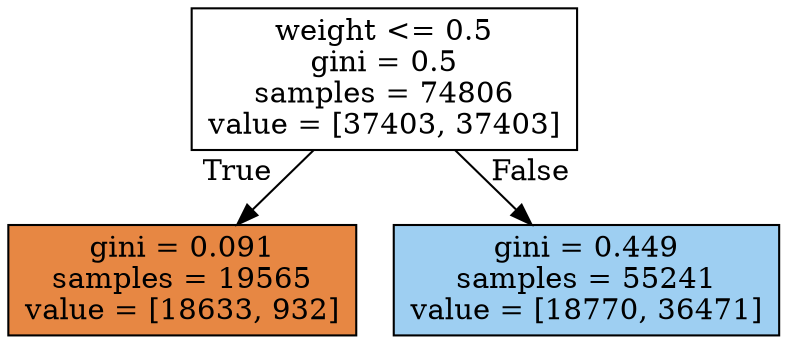 digraph Tree {
node [shape=box, style="filled", color="black"] ;
0 [label="weight <= 0.5\ngini = 0.5\nsamples = 74806\nvalue = [37403, 37403]", fillcolor="#e5813900"] ;
1 [label="gini = 0.091\nsamples = 19565\nvalue = [18633, 932]", fillcolor="#e58139f2"] ;
0 -> 1 [labeldistance=2.5, labelangle=45, headlabel="True"] ;
2 [label="gini = 0.449\nsamples = 55241\nvalue = [18770, 36471]", fillcolor="#399de57c"] ;
0 -> 2 [labeldistance=2.5, labelangle=-45, headlabel="False"] ;
}